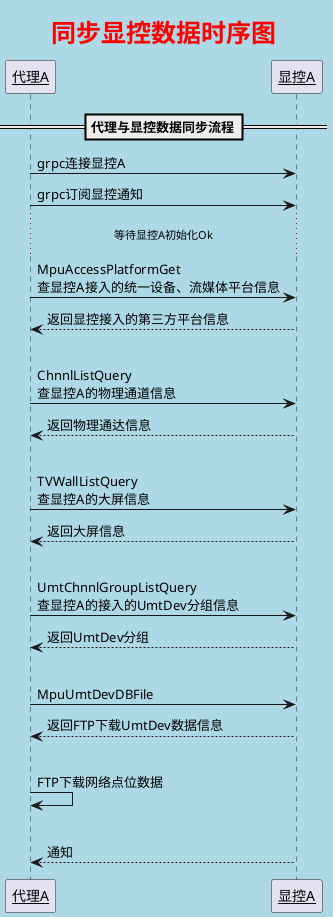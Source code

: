 @startuml

skinparam titleFontSize 25
skinparam titleFontColor  #red
title 同步显控数据时序图

skinparam backgroundColor #LightBlue
skinparam handwritten false
skinparam sequenceParticipant underline


participant 代理A     as mpuaps1
participant 显控A     as mpu1



==代理与显控数据同步流程==
mpuaps1 ->  mpu1 : grpc连接显控A
mpuaps1 ->  mpu1 : grpc订阅显控通知
...等待显控A初始化Ok...
mpuaps1 ->  mpu1 : MpuAccessPlatformGet\n查显控A接入的统一设备、流媒体平台信息
mpu1 --> mpuaps1 : 返回显控接入的第三方平台信息
|||
mpuaps1 ->  mpu1 : ChnnlListQuery\n查显控A的物理通道信息
mpu1 --> mpuaps1 : 返回物理通达信息
|||
mpuaps1 ->  mpu1 : TVWallListQuery\n查显控A的大屏信息
mpu1 --> mpuaps1 : 返回大屏信息
|||
mpuaps1 ->  mpu1 : UmtChnnlGroupListQuery\n查显控A的接入的UmtDev分组信息
mpu1 --> mpuaps1 : 返回UmtDev分组
|||
mpuaps1 ->  mpu1 : MpuUmtDevDBFile
mpu1 --> mpuaps1 : 返回FTP下载UmtDev数据信息
|||
mpuaps1 -> mpuaps1 : FTP下载网络点位数据
|||
mpu1 --> mpuaps1 : 通知

@enduml
